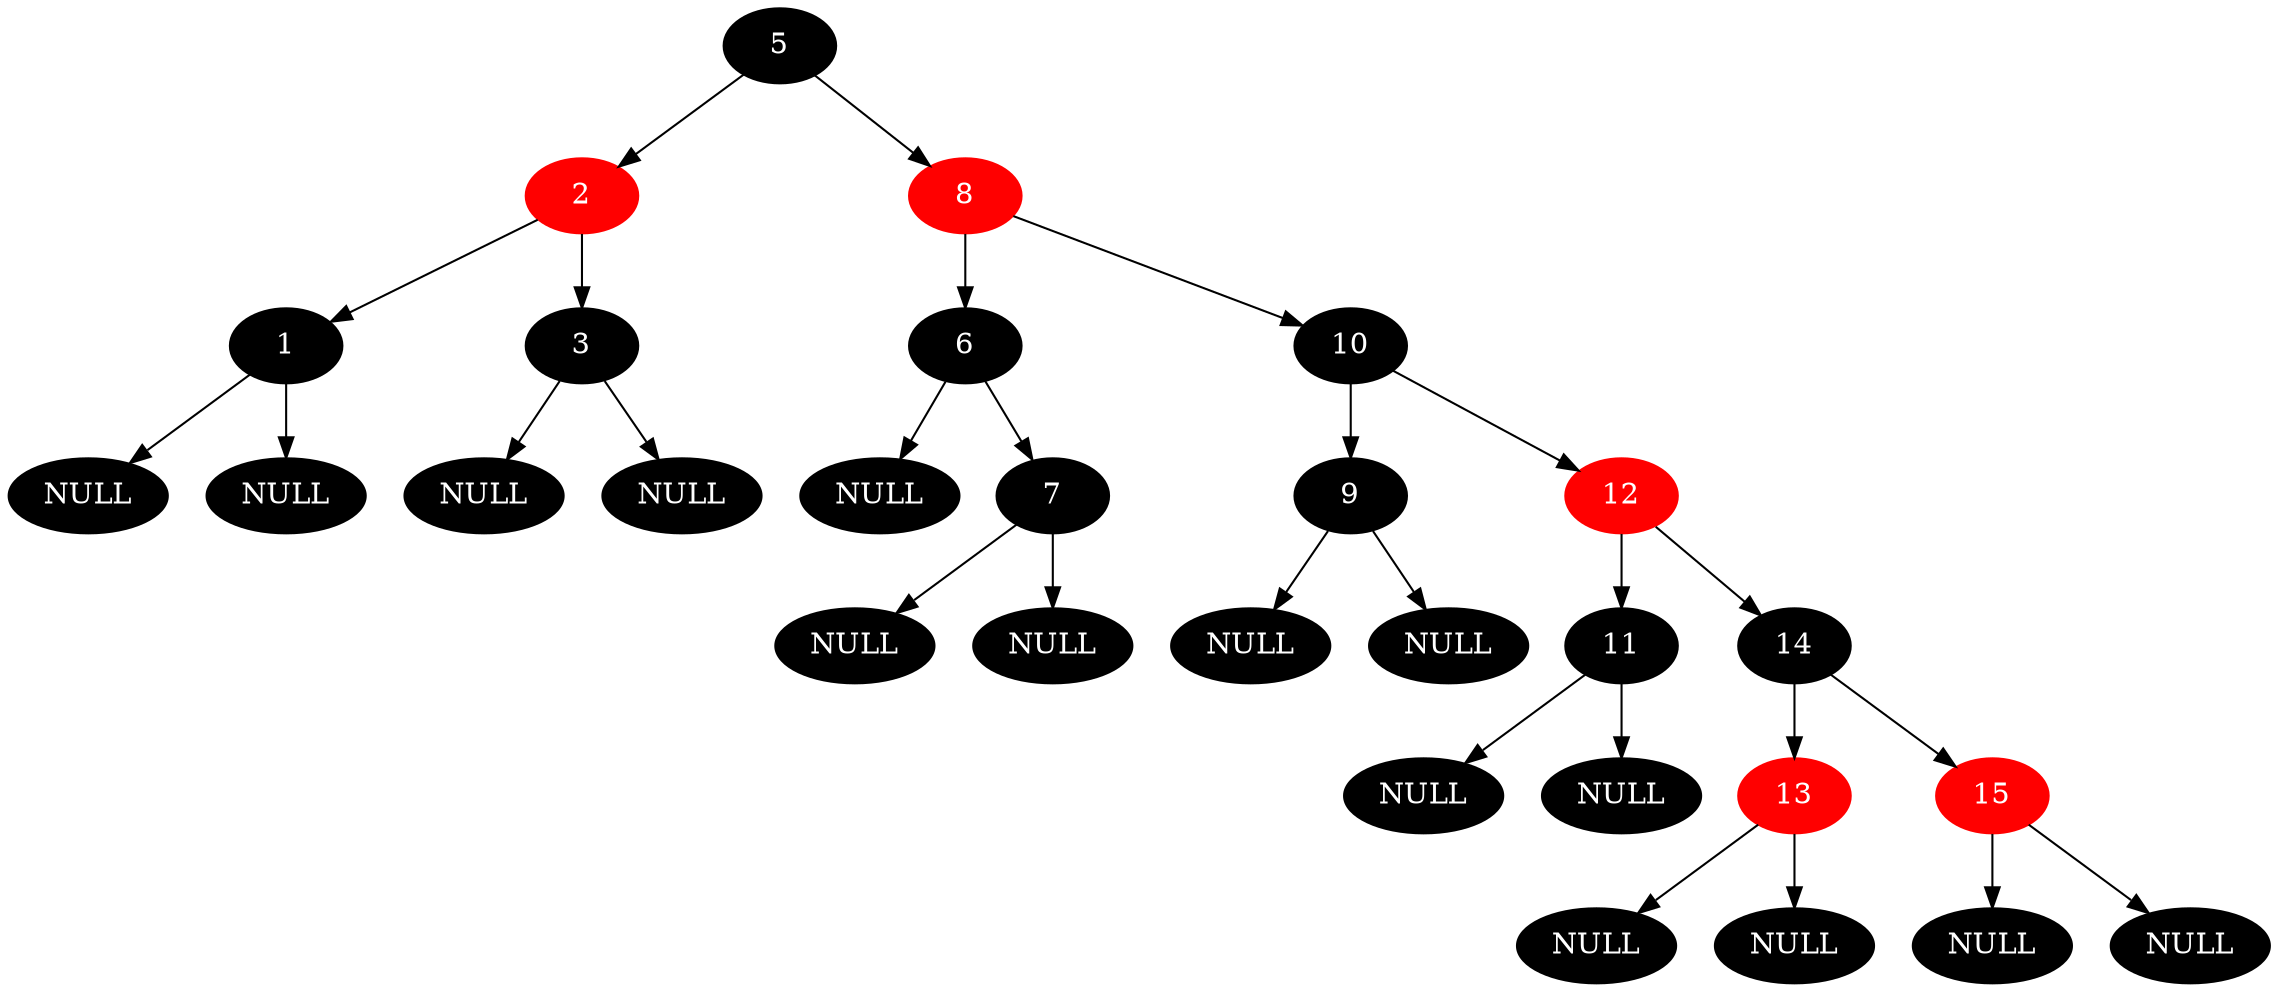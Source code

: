 digraph{
0[label="5",color=black,style=filled,fontcolor=white];
0 -> 1;
0 -> 2;
1[label="2",color=red,style=filled,fontcolor=white];
1 -> 3;
1 -> 4;
3[label="1",color=black,style=filled,fontcolor=white];
3 -> 7;
3 -> 8;
7[label="NULL",color=black,style=filled,fontcolor=white];
8[label="NULL",color=black,style=filled,fontcolor=white];
4[label="3",color=black,style=filled,fontcolor=white];
4 -> 9;
4 -> 10;
9[label="NULL",color=black,style=filled,fontcolor=white];
10[label="NULL",color=black,style=filled,fontcolor=white];
2[label="8",color=red,style=filled,fontcolor=white];
2 -> 5;
2 -> 6;
5[label="6",color=black,style=filled,fontcolor=white];
5 -> 11;
5 -> 12;
11[label="NULL",color=black,style=filled,fontcolor=white];
12[label="7",color=black,style=filled,fontcolor=white];
12 -> 25;
12 -> 26;
25[label="NULL",color=black,style=filled,fontcolor=white];
26[label="NULL",color=black,style=filled,fontcolor=white];
6[label="10",color=black,style=filled,fontcolor=white];
6 -> 13;
6 -> 14;
13[label="9",color=black,style=filled,fontcolor=white];
13 -> 27;
13 -> 28;
27[label="NULL",color=black,style=filled,fontcolor=white];
28[label="NULL",color=black,style=filled,fontcolor=white];
14[label="12",color=red,style=filled,fontcolor=white];
14 -> 29;
14 -> 30;
29[label="11",color=black,style=filled,fontcolor=white];
29 -> 59;
29 -> 60;
59[label="NULL",color=black,style=filled,fontcolor=white];
60[label="NULL",color=black,style=filled,fontcolor=white];
30[label="14",color=black,style=filled,fontcolor=white];
30 -> 61;
30 -> 62;
61[label="13",color=red,style=filled,fontcolor=white];
61 -> 123;
61 -> 124;
123[label="NULL",color=black,style=filled,fontcolor=white];
124[label="NULL",color=black,style=filled,fontcolor=white];
62[label="15",color=red,style=filled,fontcolor=white];
62 -> 125;
62 -> 126;
125[label="NULL",color=black,style=filled,fontcolor=white];
126[label="NULL",color=black,style=filled,fontcolor=white];
}
